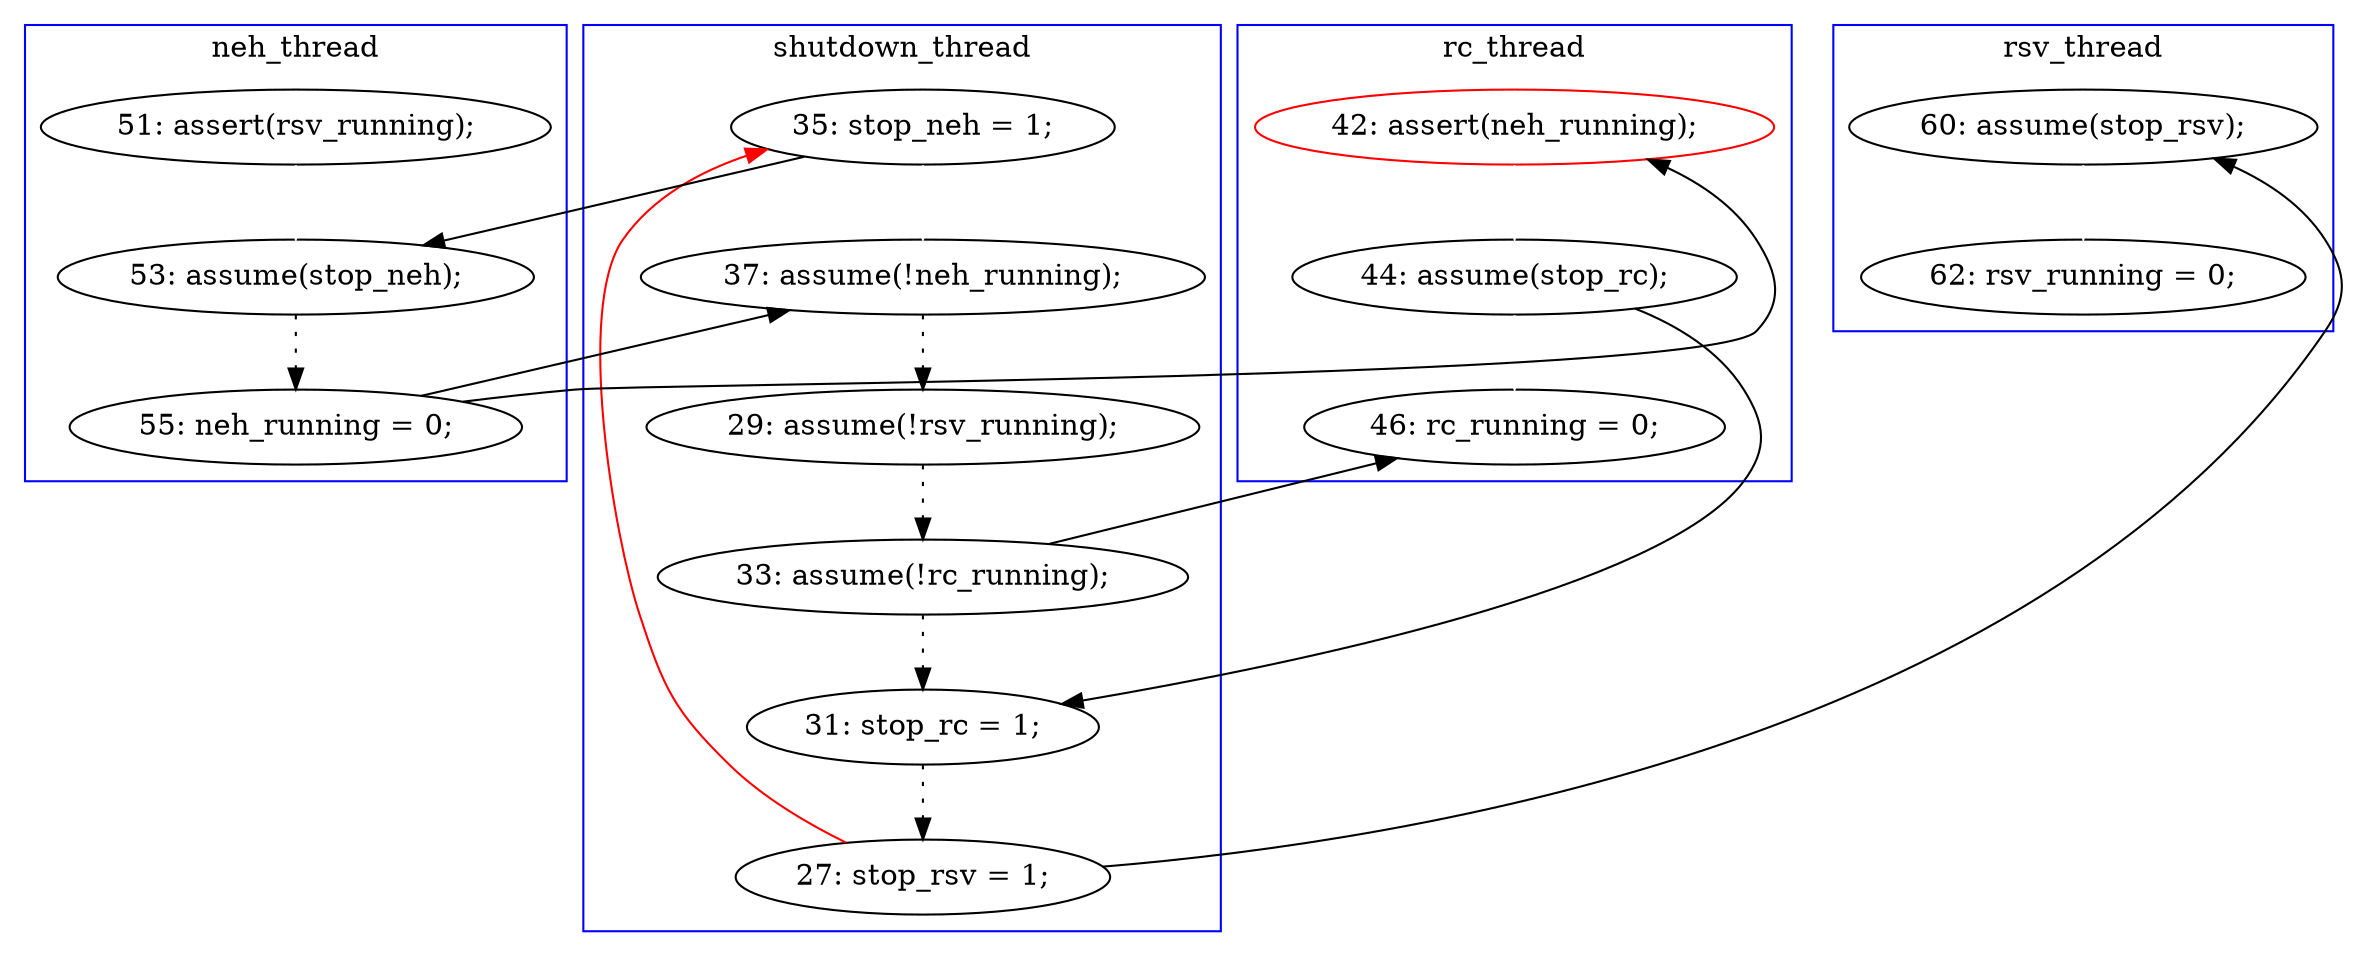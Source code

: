 digraph Counterexample {
	30 -> 14 [color = red, style = solid, constraint = false]
	21 -> 29 [color = white, style = solid]
	20 -> 23 [color = black, style = dotted]
	16 -> 17 [color = black, style = dotted]
	24 -> 30 [color = black, style = dotted]
	19 -> 20 [color = black, style = dotted]
	17 -> 18 [color = black, style = solid, constraint = false]
	34 -> 36 [color = white, style = solid]
	15 -> 16 [color = white, style = solid]
	23 -> 24 [color = black, style = dotted]
	17 -> 19 [color = black, style = solid, constraint = false]
	30 -> 34 [color = black, style = solid, constraint = false]
	23 -> 29 [color = black, style = solid, constraint = false]
	21 -> 24 [color = black, style = solid, constraint = false]
	18 -> 21 [color = white, style = solid]
	14 -> 19 [color = white, style = solid]
	14 -> 16 [color = black, style = solid, constraint = false]
	subgraph cluster2 {
		label = rc_thread
		color = blue
		21  [label = "44: assume(stop_rc);"]
		29  [label = "46: rc_running = 0;"]
		18  [label = "42: assert(neh_running);", color = red]
	}
	subgraph cluster3 {
		label = neh_thread
		color = blue
		17  [label = "55: neh_running = 0;"]
		15  [label = "51: assert(rsv_running);"]
		16  [label = "53: assume(stop_neh);"]
	}
	subgraph cluster1 {
		label = shutdown_thread
		color = blue
		20  [label = "29: assume(!rsv_running);"]
		30  [label = "27: stop_rsv = 1;"]
		23  [label = "33: assume(!rc_running);"]
		24  [label = "31: stop_rc = 1;"]
		19  [label = "37: assume(!neh_running);"]
		14  [label = "35: stop_neh = 1;"]
	}
	subgraph cluster4 {
		label = rsv_thread
		color = blue
		34  [label = "60: assume(stop_rsv);"]
		36  [label = "62: rsv_running = 0;"]
	}
}